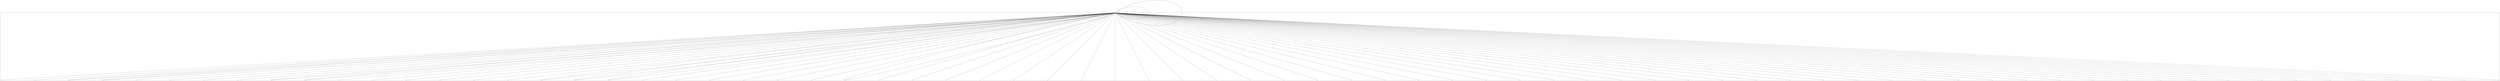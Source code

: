 digraph start {
graph [ 
# fontname = "Helvetica",
  #    fontsize = 1,
      splines=true,
  #    maxiter=100,
  #    overlap=scale,
  #    ratio=.5
    root = "Bowstring",
    ranksep = 20,
    nodesep = 10,
    nslimit1 = 1
  ];
  node [
    shape = point
  #    fontname = "Helvetica" 
  ];
  edge [
   arrowsize=.5
  ];
	subgraph cluster_0 {
		"Bowstring" -> "Tied-arch_bridge" [sametail="Bowstring", samehead="Tied-arch_bridge"];
		"Bowstring" -> "Bowstring,_Minnesota" [sametail="Bowstring", samehead="Bowstring,_Minnesota"];
		"Bowstring" -> "Bow_and_arrow" [sametail="Bowstring", samehead="Bow_and_arrow"];
		"Bowstring" -> "Arrow" [sametail="Bowstring", samehead="Arrow"];
		"Bowstring" -> "Abrasion_(mechanical)" [sametail="Bowstring", samehead="Abrasion_(mechanical)"];
		"Bowstring" -> "Mass" [sametail="Bowstring", samehead="Mass"];
		"Bowstring" -> "Fiber" [sametail="Bowstring", samehead="Fiber"];
		"Bowstring" -> "Knot" [sametail="Bowstring", samehead="Knot"];
		"Bowstring" -> "Linen" [sametail="Bowstring", samehead="Linen"];
		"Bowstring" -> "Hemp" [sametail="Bowstring", samehead="Hemp"];
		"Bowstring" -> "Nock" [sametail="Bowstring", samehead="Nock"];
		"Bowstring" -> "Timber_hitch" [sametail="Bowstring", samehead="Timber_hitch"];
		"Bowstring" -> "Ky%C5%ABd%C5%8D" [sametail="Bowstring", samehead="Ky%C5%ABd%C5%8D"];
		"Bowstring" -> "Linen" [sametail="Bowstring", samehead="Linen"];
		"Bowstring" -> "Hemp" [sametail="Bowstring", samehead="Hemp"];
		"Bowstring" -> "Sinew" [sametail="Bowstring", samehead="Sinew"];
		"Bowstring" -> "Silk" [sametail="Bowstring", samehead="Silk"];
		"Bowstring" -> "Rawhide_(textile)" [sametail="Bowstring", samehead="Rawhide_(textile)"];
		"Bowstring" -> "Recurve_bow" [sametail="Bowstring", samehead="Recurve_bow"];
		"Bowstring" -> "Compound_bow" [sametail="Bowstring", samehead="Compound_bow"];
		"Bowstring" -> "Composite_bow" [sametail="Bowstring", samehead="Composite_bow"];
		"Bowstring" -> "Polyethylene_terephthalate" [sametail="Bowstring", samehead="Polyethylene_terephthalate"];
		"Bowstring" -> "Liquid_crystal_polymer" [sametail="Bowstring", samehead="Liquid_crystal_polymer"];
		"Bowstring" -> "Kevlar" [sametail="Bowstring", samehead="Kevlar"];
		"Bowstring" -> "Vectran" [sametail="Bowstring", samehead="Vectran"];
		"Bowstring" -> "Polymer" [sametail="Bowstring", samehead="Polymer"];
		"Bowstring" -> "Ultra-high-molecular-weight_polyethylene" [sametail="Bowstring", samehead="Ultra-high-molecular-weight_polyethylene"];
		"Bowstring" -> "Archery" [sametail="Bowstring", samehead="Archery"];
		"Bowstring" -> "Bow_(weapon)" [sametail="Bowstring", samehead="Bow_(weapon)"];
		"Bowstring" -> "Fistmele" [sametail="Bowstring", samehead="Fistmele"];
		"Bowstring" -> "Garrote" [sametail="Bowstring", samehead="Garrote"];
		"Bowstring" -> "Template_talk:Archery" [sametail="Bowstring", samehead="Template_talk:Archery"];
		"Bowstring" -> "Archery" [sametail="Bowstring", samehead="Archery"];
		"Bowstring" -> "History_of_archery" [sametail="Bowstring", samehead="History_of_archery"];
		"Bowstring" -> "Chinese_archery" [sametail="Bowstring", samehead="Chinese_archery"];
		"Bowstring" -> "Turkish_archery" [sametail="Bowstring", samehead="Turkish_archery"];
		"Bowstring" -> "History_of_crossbows" [sametail="Bowstring", samehead="History_of_crossbows"];
		"Bowstring" -> "Modern_competitive_archery" [sametail="Bowstring", samehead="Modern_competitive_archery"];
		"Bowstring" -> "World_Archery_Federation" [sametail="Bowstring", samehead="World_Archery_Federation"];
		"Bowstring" -> "World_Archery_Rankings" [sametail="Bowstring", samehead="World_Archery_Rankings"];
		"Bowstring" -> "Archer%27s_paradox" [sametail="Bowstring", samehead="Archer%27s_paradox"];
		"Bowstring" -> "Bow_and_arrow" [sametail="Bowstring", samehead="Bow_and_arrow"];
		"Bowstring" -> "Mounted_archery" [sametail="Bowstring", samehead="Mounted_archery"];
		"Bowstring" -> "Bow_shape" [sametail="Bowstring", samehead="Bow_shape"];
		"Bowstring" -> "Arbalest" [sametail="Bowstring", samehead="Arbalest"];
		"Bowstring" -> "Cable-backed_bow" [sametail="Bowstring", samehead="Cable-backed_bow"];
		"Bowstring" -> "Composite_bow" [sametail="Bowstring", samehead="Composite_bow"];
		"Bowstring" -> "Compound_bow" [sametail="Bowstring", samehead="Compound_bow"];
		"Bowstring" -> "Crossbow" [sametail="Bowstring", samehead="Crossbow"];
		"Bowstring" -> "English_longbow" [sametail="Bowstring", samehead="English_longbow"];
		"Bowstring" -> "Flatbow" [sametail="Bowstring", samehead="Flatbow"];
		"Bowstring" -> "Gakgung" [sametail="Bowstring", samehead="Gakgung"];
		"Bowstring" -> "Holmegaard_bow" [sametail="Bowstring", samehead="Holmegaard_bow"];
		"Bowstring" -> "Laminated_bow" [sametail="Bowstring", samehead="Laminated_bow"];
		"Bowstring" -> "Longbow" [sametail="Bowstring", samehead="Longbow"];
		"Bowstring" -> "Mongol_bow" [sametail="Bowstring", samehead="Mongol_bow"];
		"Bowstring" -> "Recurve_bow" [sametail="Bowstring", samehead="Recurve_bow"];
		"Bowstring" -> "Self_bow" [sametail="Bowstring", samehead="Self_bow"];
		"Bowstring" -> "Takedown_bow" [sametail="Bowstring", samehead="Takedown_bow"];
		"Bowstring" -> "Yumi" [sametail="Bowstring", samehead="Yumi"];
		"Bowstring" -> "Arrow" [sametail="Bowstring", samehead="Arrow"];
		"Bowstring" -> "Arrowhead" [sametail="Bowstring", samehead="Arrowhead"];
		"Bowstring" -> "Bracer" [sametail="Bowstring", samehead="Bracer"];
		"Bowstring" -> "Cresting_machine" [sametail="Bowstring", samehead="Cresting_machine"];
		"Bowstring" -> "Finger_tab" [sametail="Bowstring", samehead="Finger_tab"];
		"Bowstring" -> "Fletching" [sametail="Bowstring", samehead="Fletching"];
		"Bowstring" -> "Flu-flu_arrow" [sametail="Bowstring", samehead="Flu-flu_arrow"];
		"Bowstring" -> "Crossbow_bolt" [sametail="Bowstring", samehead="Crossbow_bolt"];
		"Bowstring" -> "Quiver" [sametail="Bowstring", samehead="Quiver"];
		"Bowstring" -> "Thumb_ring" [sametail="Bowstring", samehead="Thumb_ring"];
		"Bowstring" -> "Archery_games" [sametail="Bowstring", samehead="Archery_games"];
		"Bowstring" -> "Bowfishing" [sametail="Bowstring", samehead="Bowfishing"];
		"Bowstring" -> "Bowhunting" [sametail="Bowstring", samehead="Bowhunting"];
		"Bowstring" -> "Clout_archery" [sametail="Bowstring", samehead="Clout_archery"];
		"Bowstring" -> "Field_archery" [sametail="Bowstring", samehead="Field_archery"];
		"Bowstring" -> "Popinjay_(sport)" [sametail="Bowstring", samehead="Popinjay_(sport)"];
		"Bowstring" -> "Target_archery" [sametail="Bowstring", samehead="Target_archery"];
		"Bowstring" -> "World_Archery_Championships" [sametail="Bowstring", samehead="World_Archery_Championships"];
		"Bowstring" -> "Archery_World_Cup" [sametail="Bowstring", samehead="Archery_World_Cup"];
		"Bowstring" -> "Archery_at_the_Summer_Olympics" [sametail="Bowstring", samehead="Archery_at_the_Summer_Olympics"];
		"Bowstring" -> "Archery_at_the_Summer_Paralympics" [sametail="Bowstring", samehead="Archery_at_the_Summer_Paralympics"];
		"Bowstring" -> "Archery_at_the_Youth_Olympic_Games" [sametail="Bowstring", samehead="Archery_at_the_Youth_Olympic_Games"];
		"Bowstring" -> "Glossary_of_archery_terms" [sametail="Bowstring", samehead="Glossary_of_archery_terms"];
		"Bowstring" -> "Bowstring" [sametail="Bowstring", samehead="Bowstring"];
		"Bowstring" -> "Bowstring" [sametail="Bowstring", samehead="Bowstring"];
	}
}